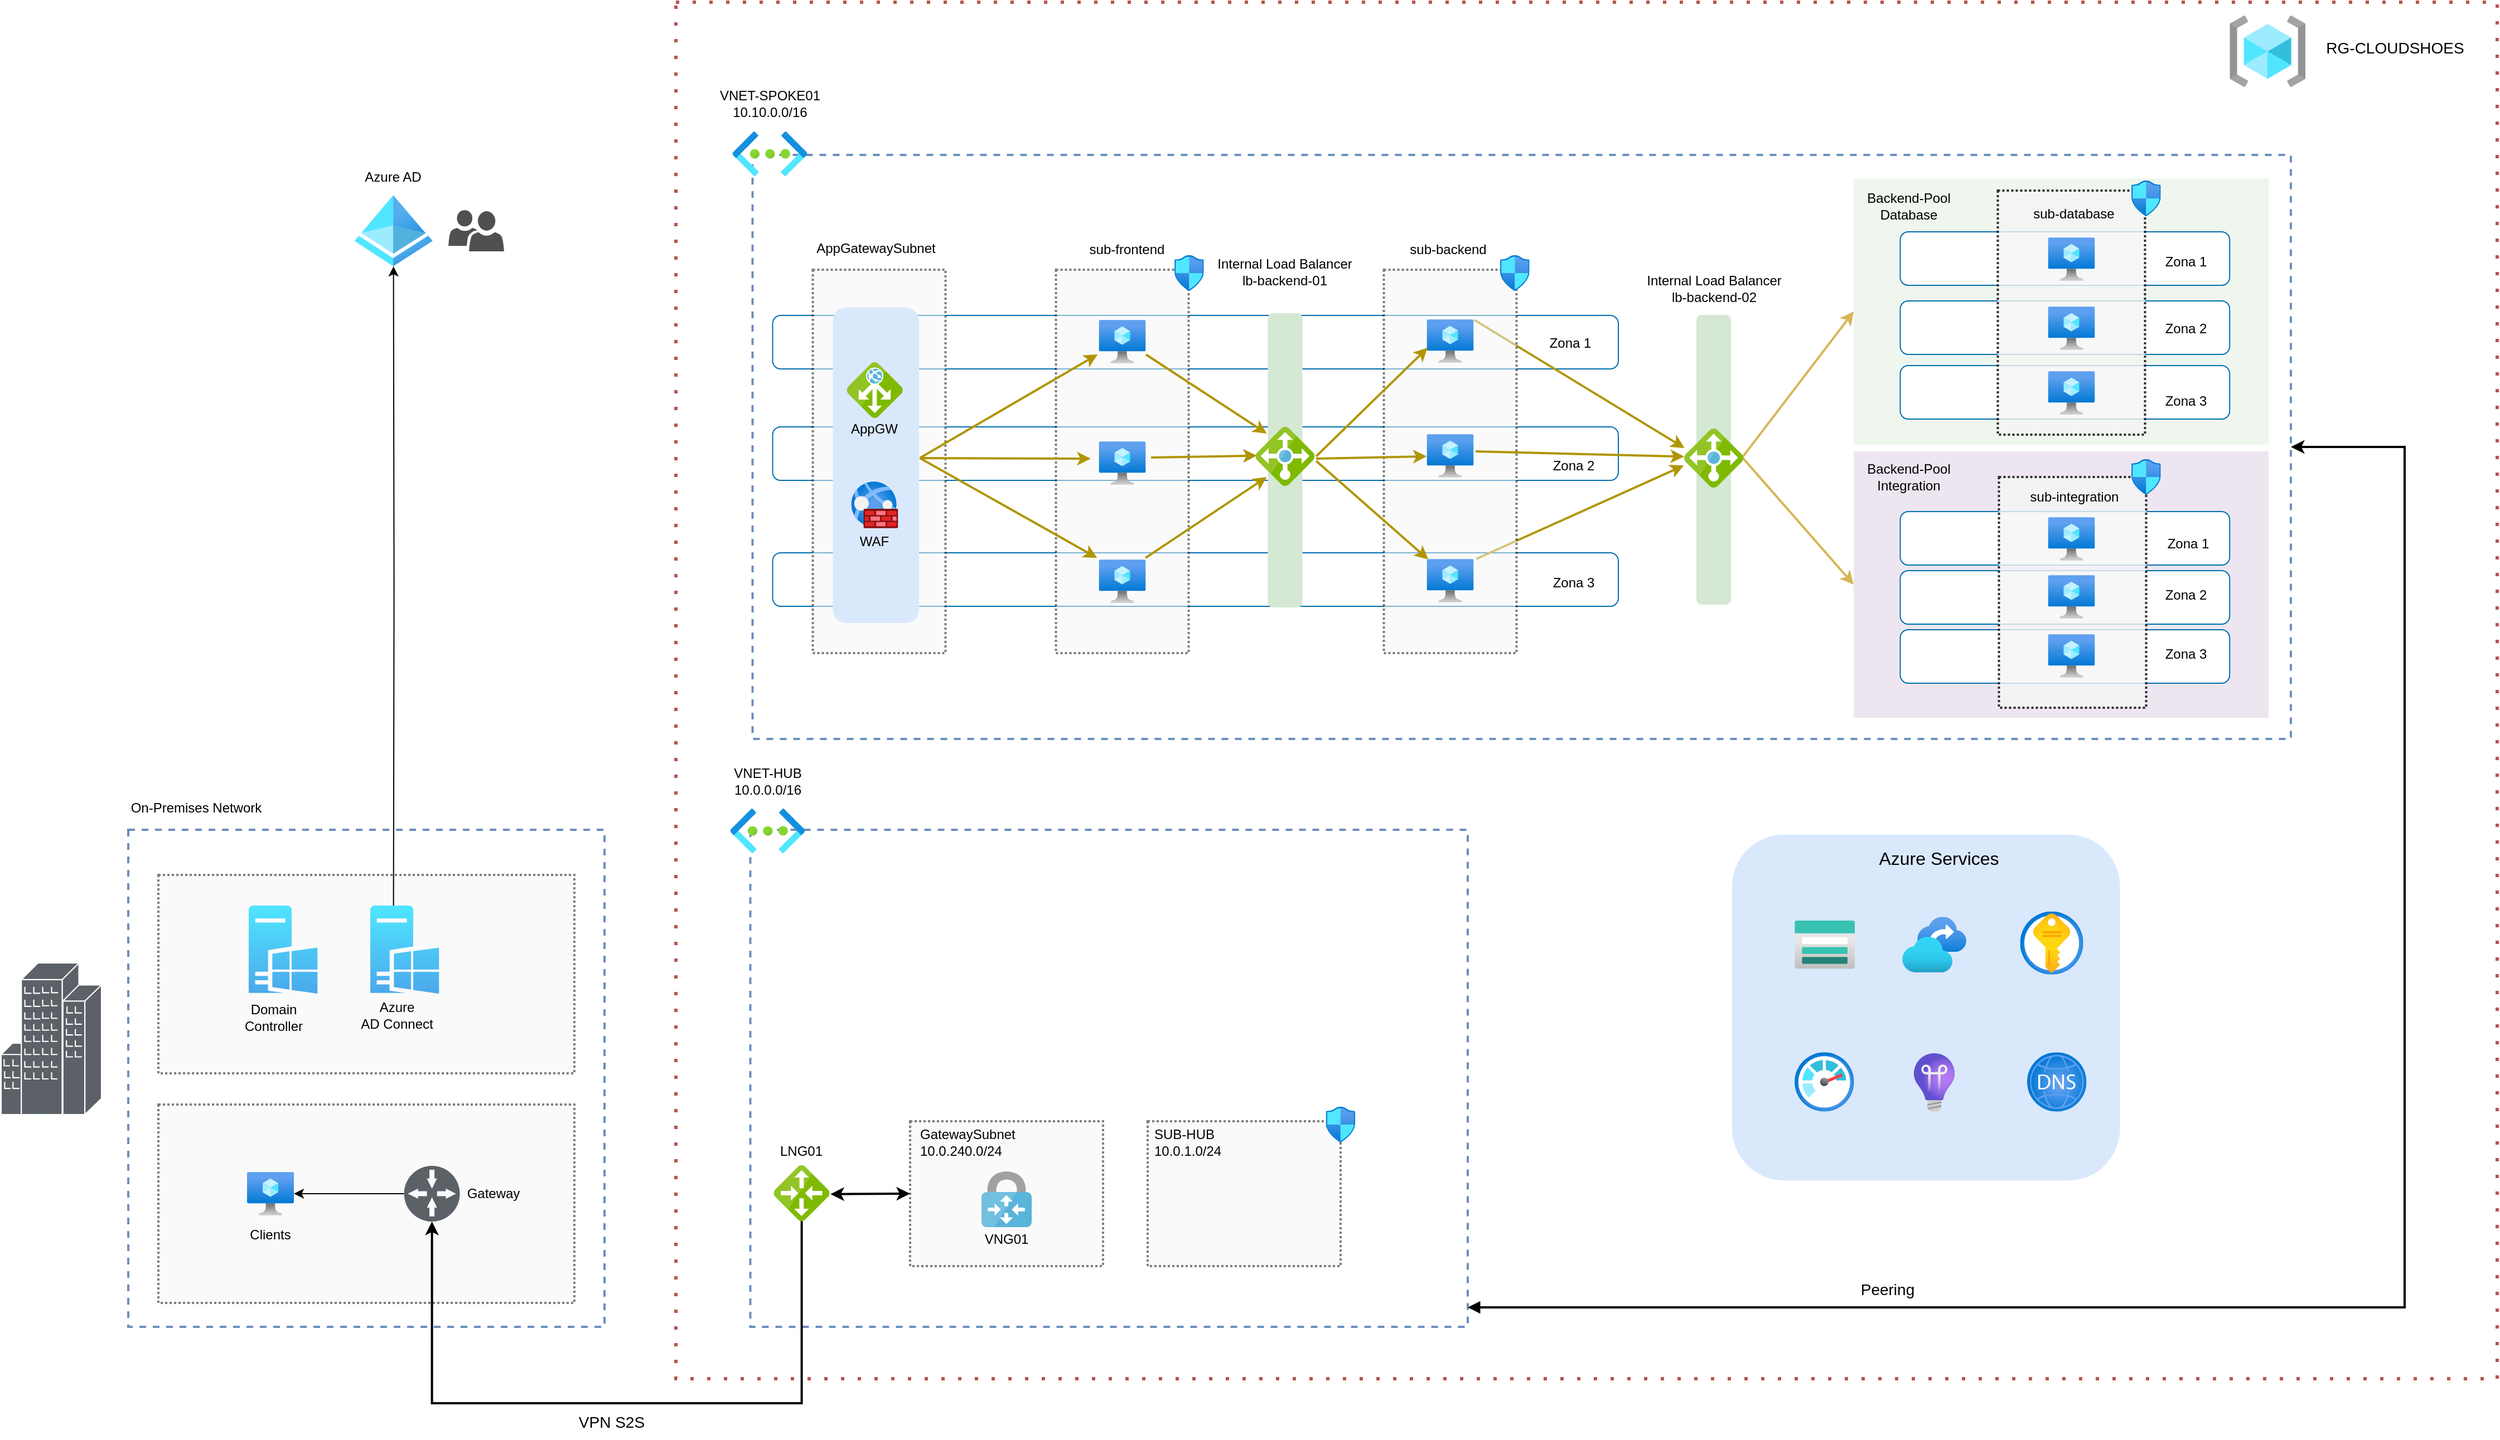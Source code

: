<mxfile version="21.2.8" type="device">
  <diagram name="Página-1" id="-37fiKzTfTFrvlBXJHoI">
    <mxGraphModel dx="4044" dy="2562" grid="0" gridSize="10" guides="1" tooltips="1" connect="1" arrows="1" fold="1" page="1" pageScale="1" pageWidth="1654" pageHeight="1169" math="0" shadow="0">
      <root>
        <mxCell id="0" />
        <mxCell id="1" parent="0" />
        <mxCell id="Y40vbSv_fmdnNsHhQfOe-3" value="" style="rounded=1;whiteSpace=wrap;html=1;fillColor=none;fontColor=#ffffff;strokeColor=#006EAF;" vertex="1" parent="1">
          <mxGeometry x="65.75" y="343" width="758.25" height="48" as="geometry" />
        </mxCell>
        <mxCell id="Y40vbSv_fmdnNsHhQfOe-4" value="" style="rounded=1;whiteSpace=wrap;html=1;fillColor=none;fontColor=#ffffff;strokeColor=#006EAF;" vertex="1" parent="1">
          <mxGeometry x="65.75" y="456" width="758.25" height="48" as="geometry" />
        </mxCell>
        <mxCell id="piXn53ShzP-eT9wFTnDq-21" value="" style="rounded=1;whiteSpace=wrap;html=1;fillColor=none;fontColor=#ffffff;strokeColor=#006EAF;" parent="1" vertex="1">
          <mxGeometry x="65.75" y="243" width="758.25" height="48" as="geometry" />
        </mxCell>
        <mxCell id="piXn53ShzP-eT9wFTnDq-24" value="" style="rounded=0;whiteSpace=wrap;html=1;fillColor=#f5f5f5;fontColor=#333333;strokeColor=#000000;fillStyle=auto;opacity=50;dashed=1;dashPattern=1 1;strokeWidth=2;" parent="1" vertex="1">
          <mxGeometry x="101.75" y="202" width="119" height="344" as="geometry" />
        </mxCell>
        <mxCell id="Y40vbSv_fmdnNsHhQfOe-5" value="" style="rounded=1;whiteSpace=wrap;html=1;fillColor=#dae8fc;strokeColor=none;" vertex="1" parent="1">
          <mxGeometry x="119.75" y="236" width="77.25" height="283" as="geometry" />
        </mxCell>
        <mxCell id="cvwk5FWjo_cIpafisq4H-9" value="" style="rounded=0;whiteSpace=wrap;html=1;fillColor=none;strokeColor=#b85450;dashed=1;dashPattern=1 4;strokeWidth=3;" parent="1" vertex="1">
          <mxGeometry x="-21" y="-38" width="1633" height="1235" as="geometry" />
        </mxCell>
        <mxCell id="piXn53ShzP-eT9wFTnDq-20" value="" style="rounded=0;whiteSpace=wrap;html=1;fillColor=none;strokeColor=#6c8ebf;dashed=1;strokeWidth=2;" parent="1" vertex="1">
          <mxGeometry x="47.75" y="99" width="1379.25" height="524" as="geometry" />
        </mxCell>
        <mxCell id="5LvUjJr5f0t_mkYkE7_c-12" value="" style="rounded=0;whiteSpace=wrap;html=1;fillColor=#d5e8d4;strokeColor=none;fillStyle=auto;opacity=40;dashed=1;dashPattern=1 1;strokeWidth=2;" parent="1" vertex="1">
          <mxGeometry x="1035" y="120" width="372" height="239" as="geometry" />
        </mxCell>
        <mxCell id="piXn53ShzP-eT9wFTnDq-108" value="" style="rounded=1;whiteSpace=wrap;html=1;fillColor=default;fontColor=#ffffff;strokeColor=#006EAF;" parent="1" vertex="1">
          <mxGeometry x="1076.75" y="168" width="295.37" height="48" as="geometry" />
        </mxCell>
        <mxCell id="piXn53ShzP-eT9wFTnDq-112" value="" style="rounded=1;whiteSpace=wrap;html=1;fillColor=default;fontColor=#ffffff;strokeColor=#006EAF;" parent="1" vertex="1">
          <mxGeometry x="1076.75" y="288" width="295.37" height="48" as="geometry" />
        </mxCell>
        <mxCell id="piXn53ShzP-eT9wFTnDq-111" value="" style="rounded=1;whiteSpace=wrap;html=1;fillColor=default;fontColor=#ffffff;strokeColor=#006EAF;" parent="1" vertex="1">
          <mxGeometry x="1076.75" y="230" width="295.37" height="48" as="geometry" />
        </mxCell>
        <mxCell id="piXn53ShzP-eT9wFTnDq-90" value="" style="rounded=0;whiteSpace=wrap;html=1;fillColor=#f5f5f5;fontColor=#333333;strokeColor=#000000;fillStyle=auto;dashed=1;dashPattern=1 1;strokeWidth=2;opacity=80;" parent="1" vertex="1">
          <mxGeometry x="1164.25" y="131" width="132" height="219" as="geometry" />
        </mxCell>
        <mxCell id="5LvUjJr5f0t_mkYkE7_c-13" value="" style="rounded=0;whiteSpace=wrap;html=1;fillColor=#e1d5e7;strokeColor=none;fillStyle=auto;opacity=60;dashed=1;dashPattern=1 1;strokeWidth=2;" parent="1" vertex="1">
          <mxGeometry x="1035" y="365" width="372" height="239" as="geometry" />
        </mxCell>
        <mxCell id="vQ1yZcKt1P1H_fzuq0_L-42" value="" style="rounded=1;whiteSpace=wrap;html=1;fillColor=default;fontColor=#ffffff;strokeColor=#006EAF;" parent="1" vertex="1">
          <mxGeometry x="1076.75" y="525" width="295.37" height="48" as="geometry" />
        </mxCell>
        <mxCell id="vQ1yZcKt1P1H_fzuq0_L-43" value="" style="rounded=1;whiteSpace=wrap;html=1;fillColor=default;fontColor=#ffffff;strokeColor=#006EAF;" parent="1" vertex="1">
          <mxGeometry x="1076.75" y="472" width="295.37" height="48" as="geometry" />
        </mxCell>
        <mxCell id="vQ1yZcKt1P1H_fzuq0_L-44" value="" style="rounded=1;whiteSpace=wrap;html=1;fillColor=default;fontColor=#ffffff;strokeColor=#006EAF;" parent="1" vertex="1">
          <mxGeometry x="1076.75" y="419" width="295.37" height="48" as="geometry" />
        </mxCell>
        <mxCell id="vQ1yZcKt1P1H_fzuq0_L-45" value="" style="rounded=0;whiteSpace=wrap;html=1;fillColor=#f5f5f5;fontColor=#333333;strokeColor=#000000;fillStyle=auto;opacity=80;dashed=1;dashPattern=1 1;strokeWidth=2;" parent="1" vertex="1">
          <mxGeometry x="1165.25" y="388" width="132" height="207" as="geometry" />
        </mxCell>
        <mxCell id="kLqBszuAOoGfDPWovw_3-4" value="" style="rounded=0;whiteSpace=wrap;html=1;fillColor=none;strokeColor=#6c8ebf;dashed=1;strokeWidth=2;" parent="1" vertex="1">
          <mxGeometry x="-512" y="704.5" width="427" height="446" as="geometry" />
        </mxCell>
        <mxCell id="kLqBszuAOoGfDPWovw_3-9" value="" style="rounded=0;whiteSpace=wrap;html=1;fillColor=#f5f5f5;fontColor=#333333;strokeColor=#000000;fillStyle=auto;opacity=50;dashed=1;dashPattern=1 1;strokeWidth=2;" parent="1" vertex="1">
          <mxGeometry x="-485" y="951" width="373" height="178" as="geometry" />
        </mxCell>
        <mxCell id="vQ1yZcKt1P1H_fzuq0_L-75" value="" style="rounded=0;whiteSpace=wrap;html=1;fillColor=none;strokeColor=#6c8ebf;dashed=1;strokeWidth=2;" parent="1" vertex="1">
          <mxGeometry x="45.75" y="704.5" width="643.25" height="446" as="geometry" />
        </mxCell>
        <mxCell id="vQ1yZcKt1P1H_fzuq0_L-58" value="" style="endArrow=classic;html=1;rounded=0;exitX=0.985;exitY=0.489;exitDx=0;exitDy=0;exitPerimeter=0;strokeWidth=2;fillColor=#fff2cc;strokeColor=#d6b656;entryX=0;entryY=0.5;entryDx=0;entryDy=0;" parent="1" source="piXn53ShzP-eT9wFTnDq-97" target="5LvUjJr5f0t_mkYkE7_c-12" edge="1">
          <mxGeometry width="50" height="50" relative="1" as="geometry">
            <mxPoint x="955" y="388.7" as="sourcePoint" />
            <mxPoint x="1171" y="228" as="targetPoint" />
          </mxGeometry>
        </mxCell>
        <mxCell id="vQ1yZcKt1P1H_fzuq0_L-59" value="" style="endArrow=classic;html=1;rounded=0;exitX=0.985;exitY=0.489;exitDx=0;exitDy=0;exitPerimeter=0;strokeWidth=2;fillColor=#fff2cc;strokeColor=#d6b656;entryX=0;entryY=0.5;entryDx=0;entryDy=0;" parent="1" source="piXn53ShzP-eT9wFTnDq-97" target="5LvUjJr5f0t_mkYkE7_c-13" edge="1">
          <mxGeometry width="50" height="50" relative="1" as="geometry">
            <mxPoint x="955" y="391.7" as="sourcePoint" />
            <mxPoint x="1189" y="556" as="targetPoint" />
          </mxGeometry>
        </mxCell>
        <mxCell id="vQ1yZcKt1P1H_fzuq0_L-82" style="edgeStyle=orthogonalEdgeStyle;rounded=0;orthogonalLoop=1;jettySize=auto;html=1;startArrow=block;startFill=1;strokeWidth=2;jumpStyle=none;jumpSize=0;entryX=1;entryY=0.5;entryDx=0;entryDy=0;" parent="1" source="vQ1yZcKt1P1H_fzuq0_L-75" target="piXn53ShzP-eT9wFTnDq-20" edge="1">
          <mxGeometry relative="1" as="geometry">
            <Array as="points">
              <mxPoint x="1529" y="1133" />
              <mxPoint x="1529" y="361" />
            </Array>
            <mxPoint x="1529" y="675.0" as="targetPoint" />
          </mxGeometry>
        </mxCell>
        <mxCell id="vQ1yZcKt1P1H_fzuq0_L-76" value="" style="image;aspect=fixed;html=1;points=[];align=center;fontSize=12;image=img/lib/azure2/networking/Virtual_Networks.svg;" parent="1" vertex="1">
          <mxGeometry x="27.75" y="685.5" width="67" height="40" as="geometry" />
        </mxCell>
        <mxCell id="vQ1yZcKt1P1H_fzuq0_L-77" value="VNET-HUB&lt;br&gt;10.0.0.0/16" style="text;html=1;strokeColor=none;fillColor=none;align=center;verticalAlign=middle;whiteSpace=wrap;rounded=0;" parent="1" vertex="1">
          <mxGeometry x="14" y="645.5" width="94.5" height="30" as="geometry" />
        </mxCell>
        <mxCell id="vQ1yZcKt1P1H_fzuq0_L-79" value="Peering" style="text;html=1;strokeColor=none;fillColor=none;align=center;verticalAlign=middle;whiteSpace=wrap;rounded=0;fontSize=14;" parent="1" vertex="1">
          <mxGeometry x="1038" y="1102" width="55" height="30" as="geometry" />
        </mxCell>
        <mxCell id="kLqBszuAOoGfDPWovw_3-17" style="edgeStyle=orthogonalEdgeStyle;rounded=0;orthogonalLoop=1;jettySize=auto;html=1;entryX=0.5;entryY=1;entryDx=0;entryDy=0;entryPerimeter=0;strokeWidth=2;" parent="1" source="vQ1yZcKt1P1H_fzuq0_L-85" target="kLqBszuAOoGfDPWovw_3-32" edge="1">
          <mxGeometry relative="1" as="geometry">
            <Array as="points">
              <mxPoint x="92" y="1219" />
              <mxPoint x="-240" y="1219" />
            </Array>
          </mxGeometry>
        </mxCell>
        <mxCell id="vQ1yZcKt1P1H_fzuq0_L-85" value="" style="image;sketch=0;aspect=fixed;html=1;points=[];align=center;fontSize=12;image=img/lib/mscae/Local_Network_Gateways.svg;" parent="1" vertex="1">
          <mxGeometry x="66.75" y="1005.5" width="50" height="50" as="geometry" />
        </mxCell>
        <mxCell id="kLqBszuAOoGfDPWovw_3-1" value="LNG01" style="text;html=1;strokeColor=none;fillColor=none;align=center;verticalAlign=middle;whiteSpace=wrap;rounded=0;" parent="1" vertex="1">
          <mxGeometry x="64.25" y="984" width="55" height="18" as="geometry" />
        </mxCell>
        <mxCell id="kLqBszuAOoGfDPWovw_3-6" value="On-Premises Network" style="text;html=1;strokeColor=none;fillColor=none;align=center;verticalAlign=middle;whiteSpace=wrap;rounded=0;" parent="1" vertex="1">
          <mxGeometry x="-512" y="670" width="122" height="30" as="geometry" />
        </mxCell>
        <mxCell id="kLqBszuAOoGfDPWovw_3-7" value="" style="rounded=0;whiteSpace=wrap;html=1;fillColor=#f5f5f5;fontColor=#333333;strokeColor=#000000;fillStyle=auto;opacity=50;dashed=1;dashPattern=1 1;strokeWidth=2;" parent="1" vertex="1">
          <mxGeometry x="-485" y="745" width="373" height="178" as="geometry" />
        </mxCell>
        <mxCell id="kLqBszuAOoGfDPWovw_3-11" value="" style="shape=mxgraph.cisco.buildings.generic_building;html=1;pointerEvents=1;dashed=0;fillColor=#5b6167;strokeColor=#ffffff;strokeWidth=2;verticalLabelPosition=bottom;verticalAlign=top;align=center;outlineConnect=0;" parent="1" vertex="1">
          <mxGeometry x="-626" y="824" width="90" height="136" as="geometry" />
        </mxCell>
        <mxCell id="kLqBszuAOoGfDPWovw_3-12" value="" style="image;aspect=fixed;html=1;points=[];align=center;fontSize=12;image=img/lib/azure2/identity/Azure_Active_Directory.svg;" parent="1" vertex="1">
          <mxGeometry x="-309.19" y="135" width="70" height="64" as="geometry" />
        </mxCell>
        <mxCell id="kLqBszuAOoGfDPWovw_3-16" value="" style="endArrow=classic;startArrow=classic;html=1;rounded=0;strokeWidth=2;entryX=1.017;entryY=0.518;entryDx=0;entryDy=0;entryPerimeter=0;exitX=0;exitY=0.5;exitDx=0;exitDy=0;" parent="1" source="vQ1yZcKt1P1H_fzuq0_L-83" target="vQ1yZcKt1P1H_fzuq0_L-85" edge="1">
          <mxGeometry width="50" height="50" relative="1" as="geometry">
            <mxPoint x="152.25" y="1188" as="sourcePoint" />
            <mxPoint x="152.25" y="1112" as="targetPoint" />
          </mxGeometry>
        </mxCell>
        <mxCell id="kLqBszuAOoGfDPWovw_3-30" value="" style="group" parent="1" vertex="1" connectable="0">
          <mxGeometry x="-306" y="772.5" width="72.62" height="105.5" as="geometry" />
        </mxCell>
        <mxCell id="kLqBszuAOoGfDPWovw_3-27" value="" style="sketch=0;aspect=fixed;pointerEvents=1;shadow=0;dashed=0;html=1;strokeColor=none;labelPosition=center;verticalLabelPosition=bottom;verticalAlign=top;align=center;fillColor=#4aa8ec;shape=mxgraph.mscae.enterprise.windows_server;gradientColor=#50e6ff;gradientDirection=north;" parent="kLqBszuAOoGfDPWovw_3-30" vertex="1">
          <mxGeometry x="11" width="61.62" height="79" as="geometry" />
        </mxCell>
        <mxCell id="kLqBszuAOoGfDPWovw_3-28" value="Azure &lt;br&gt;AD Connect" style="text;html=1;strokeColor=none;fillColor=none;align=center;verticalAlign=middle;whiteSpace=wrap;rounded=0;" parent="kLqBszuAOoGfDPWovw_3-30" vertex="1">
          <mxGeometry y="89.5" width="70" height="18" as="geometry" />
        </mxCell>
        <mxCell id="kLqBszuAOoGfDPWovw_3-31" value="" style="group" parent="1" vertex="1" connectable="0">
          <mxGeometry x="-409" y="772.5" width="66.62" height="109" as="geometry" />
        </mxCell>
        <mxCell id="kLqBszuAOoGfDPWovw_3-14" value="" style="sketch=0;aspect=fixed;pointerEvents=1;shadow=0;dashed=0;html=1;strokeColor=none;labelPosition=center;verticalLabelPosition=bottom;verticalAlign=top;align=center;fillColor=#4aa8ec;shape=mxgraph.mscae.enterprise.windows_server;gradientColor=#50e6ff;gradientDirection=north;" parent="kLqBszuAOoGfDPWovw_3-31" vertex="1">
          <mxGeometry x="5" width="61.62" height="79" as="geometry" />
        </mxCell>
        <mxCell id="kLqBszuAOoGfDPWovw_3-25" value="Domain&lt;br&gt;Controller" style="text;html=1;strokeColor=none;fillColor=none;align=center;verticalAlign=middle;whiteSpace=wrap;rounded=0;" parent="kLqBszuAOoGfDPWovw_3-31" vertex="1">
          <mxGeometry y="91" width="55" height="18" as="geometry" />
        </mxCell>
        <mxCell id="kLqBszuAOoGfDPWovw_3-35" style="edgeStyle=orthogonalEdgeStyle;rounded=0;orthogonalLoop=1;jettySize=auto;html=1;" parent="1" source="kLqBszuAOoGfDPWovw_3-32" target="kLqBszuAOoGfDPWovw_3-33" edge="1">
          <mxGeometry relative="1" as="geometry" />
        </mxCell>
        <mxCell id="kLqBszuAOoGfDPWovw_3-36" value="" style="group" parent="1" vertex="1" connectable="0">
          <mxGeometry x="-412" y="1011.5" width="55" height="65" as="geometry" />
        </mxCell>
        <mxCell id="kLqBszuAOoGfDPWovw_3-33" value="" style="image;aspect=fixed;html=1;points=[];align=center;fontSize=12;image=img/lib/azure2/compute/Virtual_Machine.svg;" parent="kLqBszuAOoGfDPWovw_3-36" vertex="1">
          <mxGeometry x="6.47" width="42.05" height="39" as="geometry" />
        </mxCell>
        <mxCell id="kLqBszuAOoGfDPWovw_3-34" value="Clients" style="text;html=1;strokeColor=none;fillColor=none;align=center;verticalAlign=middle;whiteSpace=wrap;rounded=0;" parent="kLqBszuAOoGfDPWovw_3-36" vertex="1">
          <mxGeometry y="47" width="55" height="18" as="geometry" />
        </mxCell>
        <mxCell id="kLqBszuAOoGfDPWovw_3-38" value="" style="group" parent="1" vertex="1" connectable="0">
          <mxGeometry x="-267.19" y="1006" width="55" height="69.5" as="geometry" />
        </mxCell>
        <mxCell id="kLqBszuAOoGfDPWovw_3-32" value="" style="sketch=0;aspect=fixed;pointerEvents=1;shadow=0;dashed=0;html=1;strokeColor=none;labelPosition=center;verticalLabelPosition=bottom;verticalAlign=top;align=center;fillColor=#5b6167;shape=mxgraph.mscae.enterprise.gateway" parent="kLqBszuAOoGfDPWovw_3-38" vertex="1">
          <mxGeometry x="2.5" width="50" height="50" as="geometry" />
        </mxCell>
        <mxCell id="kLqBszuAOoGfDPWovw_3-40" style="edgeStyle=orthogonalEdgeStyle;rounded=0;orthogonalLoop=1;jettySize=auto;html=1;" parent="1" target="kLqBszuAOoGfDPWovw_3-12" edge="1">
          <mxGeometry relative="1" as="geometry">
            <mxPoint x="-274.19" y="772.5" as="sourcePoint" />
          </mxGeometry>
        </mxCell>
        <mxCell id="kLqBszuAOoGfDPWovw_3-41" value="Azure AD" style="text;html=1;strokeColor=none;fillColor=none;align=center;verticalAlign=middle;whiteSpace=wrap;rounded=0;" parent="1" vertex="1">
          <mxGeometry x="-301.69" y="110" width="55" height="18" as="geometry" />
        </mxCell>
        <mxCell id="kLqBszuAOoGfDPWovw_3-43" value="" style="sketch=0;pointerEvents=1;shadow=0;dashed=0;html=1;strokeColor=none;labelPosition=center;verticalLabelPosition=bottom;verticalAlign=top;align=center;fillColor=#505050;shape=mxgraph.mscae.intune.user_group" parent="1" vertex="1">
          <mxGeometry x="-225" y="148.5" width="50" height="37" as="geometry" />
        </mxCell>
        <mxCell id="5LvUjJr5f0t_mkYkE7_c-6" value="" style="group" parent="1" vertex="1" connectable="0">
          <mxGeometry x="846.5" y="203.5" width="126" height="299" as="geometry" />
        </mxCell>
        <mxCell id="piXn53ShzP-eT9wFTnDq-96" value="" style="rounded=1;whiteSpace=wrap;html=1;fillColor=#d5e8d4;strokeColor=none;" parent="5LvUjJr5f0t_mkYkE7_c-6" vertex="1">
          <mxGeometry x="47.5" y="39" width="31" height="260" as="geometry" />
        </mxCell>
        <mxCell id="piXn53ShzP-eT9wFTnDq-97" value="" style="image;sketch=0;aspect=fixed;html=1;points=[];align=center;fontSize=12;image=img/lib/mscae/Load_Balancer_feature.svg;" parent="5LvUjJr5f0t_mkYkE7_c-6" vertex="1">
          <mxGeometry x="36.5" y="141" width="53" height="53" as="geometry" />
        </mxCell>
        <mxCell id="WbdaYALbMlaz5bzxNm2c-4" value="Internal Load Balancer&lt;br&gt;lb-backend-02" style="text;html=1;strokeColor=none;fillColor=none;align=center;verticalAlign=middle;whiteSpace=wrap;rounded=0;" parent="5LvUjJr5f0t_mkYkE7_c-6" vertex="1">
          <mxGeometry width="126" height="30" as="geometry" />
        </mxCell>
        <mxCell id="piXn53ShzP-eT9wFTnDq-100" value="" style="endArrow=classic;html=1;rounded=0;strokeColor=#B09500;strokeWidth=2;fillColor=#e3c800;entryX=-0.006;entryY=0.626;entryDx=0;entryDy=0;entryPerimeter=0;exitX=1.053;exitY=0;exitDx=0;exitDy=0;exitPerimeter=0;" parent="1" source="piXn53ShzP-eT9wFTnDq-43" target="piXn53ShzP-eT9wFTnDq-97" edge="1">
          <mxGeometry width="50" height="50" relative="1" as="geometry">
            <mxPoint x="686.616" y="483.968" as="sourcePoint" />
            <mxPoint x="944.01" y="406.499" as="targetPoint" />
          </mxGeometry>
        </mxCell>
        <mxCell id="piXn53ShzP-eT9wFTnDq-101" value="" style="endArrow=classic;html=1;rounded=0;exitX=1.019;exitY=0.018;exitDx=0;exitDy=0;exitPerimeter=0;strokeColor=#B09500;strokeWidth=2;fillColor=#e3c800;entryX=0.006;entryY=0.33;entryDx=0;entryDy=0;entryPerimeter=0;" parent="1" source="piXn53ShzP-eT9wFTnDq-44" target="piXn53ShzP-eT9wFTnDq-97" edge="1">
          <mxGeometry width="50" height="50" relative="1" as="geometry">
            <mxPoint x="687.584" y="296.346" as="sourcePoint" />
            <mxPoint x="909" y="369.5" as="targetPoint" />
          </mxGeometry>
        </mxCell>
        <mxCell id="piXn53ShzP-eT9wFTnDq-86" value="" style="image;aspect=fixed;html=1;points=[];align=center;fontSize=12;image=img/lib/azure2/networking/Virtual_Networks.svg;" parent="1" vertex="1">
          <mxGeometry x="29.75" y="78" width="67" height="40" as="geometry" />
        </mxCell>
        <mxCell id="piXn53ShzP-eT9wFTnDq-87" value="VNET-SPOKE01&lt;br&gt;10.10.0.0/16" style="text;html=1;strokeColor=none;fillColor=none;align=center;verticalAlign=middle;whiteSpace=wrap;rounded=0;" parent="1" vertex="1">
          <mxGeometry x="16" y="38" width="94.5" height="30" as="geometry" />
        </mxCell>
        <mxCell id="piXn53ShzP-eT9wFTnDq-25" value="" style="rounded=0;whiteSpace=wrap;html=1;fillColor=#f5f5f5;fontColor=#333333;strokeColor=#000000;fillStyle=auto;opacity=50;dashed=1;dashPattern=1 1;strokeWidth=2;" parent="1" vertex="1">
          <mxGeometry x="319.75" y="202" width="119" height="344" as="geometry" />
        </mxCell>
        <mxCell id="piXn53ShzP-eT9wFTnDq-26" value="" style="rounded=0;whiteSpace=wrap;html=1;fillColor=#f5f5f5;fontColor=#333333;strokeColor=#000000;fillStyle=auto;opacity=50;dashed=1;dashPattern=1 1;strokeWidth=2;" parent="1" vertex="1">
          <mxGeometry x="613.75" y="202" width="119" height="344" as="geometry" />
        </mxCell>
        <mxCell id="piXn53ShzP-eT9wFTnDq-31" value="" style="rounded=1;whiteSpace=wrap;html=1;fillColor=#d5e8d4;strokeColor=none;" parent="1" vertex="1">
          <mxGeometry x="509.75" y="241" width="31" height="264" as="geometry" />
        </mxCell>
        <mxCell id="piXn53ShzP-eT9wFTnDq-39" value="" style="image;aspect=fixed;html=1;points=[];align=center;fontSize=12;image=img/lib/azure2/compute/Virtual_Machine.svg;" parent="1" vertex="1">
          <mxGeometry x="358.23" y="356" width="42.05" height="39" as="geometry" />
        </mxCell>
        <mxCell id="piXn53ShzP-eT9wFTnDq-40" value="" style="image;aspect=fixed;html=1;points=[];align=center;fontSize=12;image=img/lib/azure2/compute/Virtual_Machine.svg;" parent="1" vertex="1">
          <mxGeometry x="358.23" y="462" width="42.05" height="39" as="geometry" />
        </mxCell>
        <mxCell id="piXn53ShzP-eT9wFTnDq-41" value="" style="image;aspect=fixed;html=1;points=[];align=center;fontSize=12;image=img/lib/azure2/compute/Virtual_Machine.svg;" parent="1" vertex="1">
          <mxGeometry x="358.23" y="247" width="42.05" height="39" as="geometry" />
        </mxCell>
        <mxCell id="piXn53ShzP-eT9wFTnDq-42" value="" style="image;aspect=fixed;html=1;points=[];align=center;fontSize=12;image=img/lib/azure2/compute/Virtual_Machine.svg;" parent="1" vertex="1">
          <mxGeometry x="652.23" y="349.5" width="42.05" height="39" as="geometry" />
        </mxCell>
        <mxCell id="piXn53ShzP-eT9wFTnDq-43" value="" style="image;aspect=fixed;html=1;points=[];align=center;fontSize=12;image=img/lib/azure2/compute/Virtual_Machine.svg;" parent="1" vertex="1">
          <mxGeometry x="652.23" y="461.5" width="42.05" height="39" as="geometry" />
        </mxCell>
        <mxCell id="piXn53ShzP-eT9wFTnDq-44" value="" style="image;aspect=fixed;html=1;points=[];align=center;fontSize=12;image=img/lib/azure2/compute/Virtual_Machine.svg;" parent="1" vertex="1">
          <mxGeometry x="652.23" y="246.5" width="42.05" height="39" as="geometry" />
        </mxCell>
        <mxCell id="piXn53ShzP-eT9wFTnDq-45" value="Zona 1" style="text;html=1;strokeColor=none;fillColor=none;align=center;verticalAlign=middle;whiteSpace=wrap;rounded=0;" parent="1" vertex="1">
          <mxGeometry x="751" y="253" width="60" height="30" as="geometry" />
        </mxCell>
        <mxCell id="piXn53ShzP-eT9wFTnDq-46" value="Zona 2" style="text;html=1;strokeColor=none;fillColor=none;align=center;verticalAlign=middle;whiteSpace=wrap;rounded=0;" parent="1" vertex="1">
          <mxGeometry x="754" y="362.5" width="60" height="30" as="geometry" />
        </mxCell>
        <mxCell id="piXn53ShzP-eT9wFTnDq-47" value="Zona 3" style="text;html=1;strokeColor=none;fillColor=none;align=center;verticalAlign=middle;whiteSpace=wrap;rounded=0;" parent="1" vertex="1">
          <mxGeometry x="754" y="468" width="60" height="30" as="geometry" />
        </mxCell>
        <mxCell id="piXn53ShzP-eT9wFTnDq-48" value="AppGatewaySubnet" style="text;html=1;strokeColor=none;fillColor=none;align=center;verticalAlign=middle;whiteSpace=wrap;rounded=0;" parent="1" vertex="1">
          <mxGeometry x="111" y="172.5" width="94.5" height="21.5" as="geometry" />
        </mxCell>
        <mxCell id="piXn53ShzP-eT9wFTnDq-49" value="sub-frontend" style="text;html=1;strokeColor=none;fillColor=none;align=center;verticalAlign=middle;whiteSpace=wrap;rounded=0;" parent="1" vertex="1">
          <mxGeometry x="328.25" y="172.5" width="110.5" height="23" as="geometry" />
        </mxCell>
        <mxCell id="piXn53ShzP-eT9wFTnDq-56" value="" style="group" parent="1" vertex="1" connectable="0">
          <mxGeometry x="127.25" y="392" width="60" height="65" as="geometry" />
        </mxCell>
        <mxCell id="piXn53ShzP-eT9wFTnDq-53" value="" style="image;aspect=fixed;html=1;points=[];align=center;fontSize=12;image=img/lib/azure2/networking/Web_Application_Firewall_Policies_WAF.svg;" parent="piXn53ShzP-eT9wFTnDq-56" vertex="1">
          <mxGeometry x="9" width="42" height="42" as="geometry" />
        </mxCell>
        <mxCell id="piXn53ShzP-eT9wFTnDq-55" value="WAF" style="text;html=1;strokeColor=none;fillColor=none;align=center;verticalAlign=middle;whiteSpace=wrap;rounded=0;" parent="piXn53ShzP-eT9wFTnDq-56" vertex="1">
          <mxGeometry y="42" width="60" height="23" as="geometry" />
        </mxCell>
        <mxCell id="piXn53ShzP-eT9wFTnDq-57" value="" style="group" parent="1" vertex="1" connectable="0">
          <mxGeometry x="127.25" y="285" width="60" height="75" as="geometry" />
        </mxCell>
        <mxCell id="piXn53ShzP-eT9wFTnDq-52" value="" style="image;sketch=0;aspect=fixed;html=1;points=[];align=center;fontSize=12;image=img/lib/mscae/Application_Gateway.svg;" parent="piXn53ShzP-eT9wFTnDq-57" vertex="1">
          <mxGeometry x="5" width="50" height="50" as="geometry" />
        </mxCell>
        <mxCell id="piXn53ShzP-eT9wFTnDq-54" value="AppGW" style="text;html=1;strokeColor=none;fillColor=none;align=center;verticalAlign=middle;whiteSpace=wrap;rounded=0;" parent="piXn53ShzP-eT9wFTnDq-57" vertex="1">
          <mxGeometry y="45" width="60" height="30" as="geometry" />
        </mxCell>
        <mxCell id="piXn53ShzP-eT9wFTnDq-58" value="" style="image;sketch=0;aspect=fixed;html=1;points=[];align=center;fontSize=12;image=img/lib/mscae/Load_Balancer_feature.svg;" parent="1" vertex="1">
          <mxGeometry x="498.75" y="343" width="53" height="53" as="geometry" />
        </mxCell>
        <mxCell id="piXn53ShzP-eT9wFTnDq-62" value="" style="endArrow=classic;html=1;rounded=0;exitX=1.004;exitY=0.517;exitDx=0;exitDy=0;exitPerimeter=0;entryX=-0.026;entryY=0.794;entryDx=0;entryDy=0;entryPerimeter=0;strokeWidth=2;fillColor=#e3c800;strokeColor=#B09500;" parent="1" target="piXn53ShzP-eT9wFTnDq-41" edge="1">
          <mxGeometry width="50" height="50" relative="1" as="geometry">
            <mxPoint x="198.062" y="370.709" as="sourcePoint" />
            <mxPoint x="294.75" y="265" as="targetPoint" />
          </mxGeometry>
        </mxCell>
        <mxCell id="piXn53ShzP-eT9wFTnDq-63" value="" style="endArrow=classic;html=1;rounded=0;exitX=1;exitY=0;exitDx=0;exitDy=0;strokeWidth=2;fillColor=#e3c800;strokeColor=#B09500;" parent="1" edge="1">
          <mxGeometry width="50" height="50" relative="1" as="geometry">
            <mxPoint x="197.75" y="371" as="sourcePoint" />
            <mxPoint x="351" y="371.5" as="targetPoint" />
          </mxGeometry>
        </mxCell>
        <mxCell id="piXn53ShzP-eT9wFTnDq-64" value="" style="endArrow=classic;html=1;rounded=0;entryX=-0.037;entryY=-0.037;entryDx=0;entryDy=0;entryPerimeter=0;strokeWidth=2;fillColor=#e3c800;strokeColor=#B09500;" parent="1" target="piXn53ShzP-eT9wFTnDq-40" edge="1">
          <mxGeometry width="50" height="50" relative="1" as="geometry">
            <mxPoint x="197.75" y="371" as="sourcePoint" />
            <mxPoint x="293.75" y="474" as="targetPoint" />
          </mxGeometry>
        </mxCell>
        <mxCell id="piXn53ShzP-eT9wFTnDq-65" value="" style="endArrow=classic;html=1;rounded=0;entryX=0.017;entryY=0.655;entryDx=0;entryDy=0;entryPerimeter=0;strokeWidth=2;fillColor=#e3c800;strokeColor=#B09500;" parent="1" target="piXn53ShzP-eT9wFTnDq-44" edge="1">
          <mxGeometry width="50" height="50" relative="1" as="geometry">
            <mxPoint x="553" y="369.5" as="sourcePoint" />
            <mxPoint x="550.681" y="285.5" as="targetPoint" />
          </mxGeometry>
        </mxCell>
        <mxCell id="piXn53ShzP-eT9wFTnDq-66" value="" style="endArrow=classic;html=1;rounded=0;strokeWidth=2;fillColor=#e3c800;strokeColor=#B09500;" parent="1" target="piXn53ShzP-eT9wFTnDq-42" edge="1">
          <mxGeometry width="50" height="50" relative="1" as="geometry">
            <mxPoint x="553" y="371.5" as="sourcePoint" />
            <mxPoint x="543.356" y="370.632" as="targetPoint" />
          </mxGeometry>
        </mxCell>
        <mxCell id="piXn53ShzP-eT9wFTnDq-67" value="" style="endArrow=classic;html=1;rounded=0;entryX=0.031;entryY=0.011;entryDx=0;entryDy=0;entryPerimeter=0;strokeWidth=2;fillColor=#e3c800;strokeColor=#B09500;" parent="1" target="piXn53ShzP-eT9wFTnDq-43" edge="1">
          <mxGeometry width="50" height="50" relative="1" as="geometry">
            <mxPoint x="553" y="373.5" as="sourcePoint" />
            <mxPoint x="543.861" y="462.397" as="targetPoint" />
          </mxGeometry>
        </mxCell>
        <mxCell id="piXn53ShzP-eT9wFTnDq-70" value="" style="endArrow=classic;html=1;rounded=0;entryX=0.021;entryY=0.487;entryDx=0;entryDy=0;entryPerimeter=0;strokeWidth=2;fillColor=#e3c800;strokeColor=#B09500;" parent="1" target="piXn53ShzP-eT9wFTnDq-58" edge="1">
          <mxGeometry width="50" height="50" relative="1" as="geometry">
            <mxPoint x="405" y="370.5" as="sourcePoint" />
            <mxPoint x="429.748" y="370.585" as="targetPoint" />
          </mxGeometry>
        </mxCell>
        <mxCell id="piXn53ShzP-eT9wFTnDq-71" value="" style="endArrow=classic;html=1;rounded=0;exitX=0.995;exitY=-0.037;exitDx=0;exitDy=0;exitPerimeter=0;entryX=0.189;entryY=0.849;entryDx=0;entryDy=0;entryPerimeter=0;strokeWidth=2;fillColor=#e3c800;strokeColor=#B09500;" parent="1" source="piXn53ShzP-eT9wFTnDq-40" target="piXn53ShzP-eT9wFTnDq-58" edge="1">
          <mxGeometry width="50" height="50" relative="1" as="geometry">
            <mxPoint x="338.232" y="493.709" as="sourcePoint" />
            <mxPoint x="438.92" y="386" as="targetPoint" />
          </mxGeometry>
        </mxCell>
        <mxCell id="piXn53ShzP-eT9wFTnDq-74" value="" style="endArrow=classic;html=1;rounded=0;entryX=0.189;entryY=0.113;entryDx=0;entryDy=0;entryPerimeter=0;exitX=1.006;exitY=0.798;exitDx=0;exitDy=0;exitPerimeter=0;strokeWidth=2;fillColor=#e3c800;strokeColor=#B09500;" parent="1" source="piXn53ShzP-eT9wFTnDq-41" target="piXn53ShzP-eT9wFTnDq-58" edge="1">
          <mxGeometry width="50" height="50" relative="1" as="geometry">
            <mxPoint x="386.75" y="261.6" as="sourcePoint" />
            <mxPoint x="438.861" y="353.997" as="targetPoint" />
          </mxGeometry>
        </mxCell>
        <mxCell id="piXn53ShzP-eT9wFTnDq-85" value="Internal Load Balancer&lt;br&gt;lb-backend-01" style="text;html=1;strokeColor=none;fillColor=none;align=center;verticalAlign=middle;whiteSpace=wrap;rounded=0;" parent="1" vertex="1">
          <mxGeometry x="462.25" y="189" width="126" height="30" as="geometry" />
        </mxCell>
        <mxCell id="piXn53ShzP-eT9wFTnDq-99" value="" style="endArrow=classic;html=1;rounded=0;strokeColor=#B09500;strokeWidth=2;fillColor=#e3c800;entryX=0;entryY=0.475;entryDx=0;entryDy=0;entryPerimeter=0;exitX=1.041;exitY=0.397;exitDx=0;exitDy=0;exitPerimeter=0;" parent="1" source="piXn53ShzP-eT9wFTnDq-42" target="piXn53ShzP-eT9wFTnDq-97" edge="1">
          <mxGeometry width="50" height="50" relative="1" as="geometry">
            <mxPoint x="696" y="388.5" as="sourcePoint" />
            <mxPoint x="900" y="389.5" as="targetPoint" />
          </mxGeometry>
        </mxCell>
        <mxCell id="WbdaYALbMlaz5bzxNm2c-2" value="" style="image;aspect=fixed;html=1;points=[];align=center;fontSize=12;image=img/lib/azure2/networking/Network_Security_Groups.svg;" parent="1" vertex="1">
          <mxGeometry x="1284" y="122" width="26.35" height="32" as="geometry" />
        </mxCell>
        <mxCell id="WbdaYALbMlaz5bzxNm2c-3" value="sub-backend" style="text;html=1;strokeColor=none;fillColor=none;align=center;verticalAlign=middle;whiteSpace=wrap;rounded=0;" parent="1" vertex="1">
          <mxGeometry x="616.25" y="172.5" width="110.5" height="23" as="geometry" />
        </mxCell>
        <mxCell id="vQ1yZcKt1P1H_fzuq0_L-48" value="Zona 1" style="text;html=1;strokeColor=none;fillColor=none;align=center;verticalAlign=middle;whiteSpace=wrap;rounded=0;" parent="1" vertex="1">
          <mxGeometry x="1305.25" y="432.5" width="60" height="30" as="geometry" />
        </mxCell>
        <mxCell id="vQ1yZcKt1P1H_fzuq0_L-49" value="Zona 2" style="text;html=1;strokeColor=none;fillColor=none;align=center;verticalAlign=middle;whiteSpace=wrap;rounded=0;" parent="1" vertex="1">
          <mxGeometry x="1303.25" y="479" width="60" height="30" as="geometry" />
        </mxCell>
        <mxCell id="vQ1yZcKt1P1H_fzuq0_L-50" value="Zona 3" style="text;html=1;strokeColor=none;fillColor=none;align=center;verticalAlign=middle;whiteSpace=wrap;rounded=0;" parent="1" vertex="1">
          <mxGeometry x="1303.25" y="531.5" width="60" height="30" as="geometry" />
        </mxCell>
        <mxCell id="vQ1yZcKt1P1H_fzuq0_L-51" value="" style="image;aspect=fixed;html=1;points=[];align=center;fontSize=12;image=img/lib/azure2/compute/Virtual_Machine.svg;" parent="1" vertex="1">
          <mxGeometry x="1209.23" y="476" width="42.05" height="39" as="geometry" />
        </mxCell>
        <mxCell id="vQ1yZcKt1P1H_fzuq0_L-52" value="" style="image;aspect=fixed;html=1;points=[];align=center;fontSize=12;image=img/lib/azure2/compute/Virtual_Machine.svg;" parent="1" vertex="1">
          <mxGeometry x="1209.23" y="529" width="42.05" height="39" as="geometry" />
        </mxCell>
        <mxCell id="vQ1yZcKt1P1H_fzuq0_L-53" value="" style="image;aspect=fixed;html=1;points=[];align=center;fontSize=12;image=img/lib/azure2/compute/Virtual_Machine.svg;" parent="1" vertex="1">
          <mxGeometry x="1209.23" y="424" width="42.05" height="39" as="geometry" />
        </mxCell>
        <mxCell id="piXn53ShzP-eT9wFTnDq-91" value="" style="image;aspect=fixed;html=1;points=[];align=center;fontSize=12;image=img/lib/azure2/compute/Virtual_Machine.svg;" parent="1" vertex="1">
          <mxGeometry x="1209.23" y="235" width="42.05" height="39" as="geometry" />
        </mxCell>
        <mxCell id="piXn53ShzP-eT9wFTnDq-92" value="" style="image;aspect=fixed;html=1;points=[];align=center;fontSize=12;image=img/lib/azure2/compute/Virtual_Machine.svg;" parent="1" vertex="1">
          <mxGeometry x="1209.23" y="293" width="42.05" height="39" as="geometry" />
        </mxCell>
        <mxCell id="piXn53ShzP-eT9wFTnDq-93" value="" style="image;aspect=fixed;html=1;points=[];align=center;fontSize=12;image=img/lib/azure2/compute/Virtual_Machine.svg;" parent="1" vertex="1">
          <mxGeometry x="1209.23" y="173" width="42.05" height="39" as="geometry" />
        </mxCell>
        <mxCell id="piXn53ShzP-eT9wFTnDq-115" value="Zona 2" style="text;html=1;strokeColor=none;fillColor=none;align=center;verticalAlign=middle;whiteSpace=wrap;rounded=0;" parent="1" vertex="1">
          <mxGeometry x="1303.25" y="246" width="60" height="17" as="geometry" />
        </mxCell>
        <mxCell id="vQ1yZcKt1P1H_fzuq0_L-47" value="sub-integration" style="text;html=1;strokeColor=none;fillColor=none;align=center;verticalAlign=middle;whiteSpace=wrap;rounded=0;" parent="1" vertex="1">
          <mxGeometry x="1181" y="390.002" width="104" height="31.77" as="geometry" />
        </mxCell>
        <mxCell id="piXn53ShzP-eT9wFTnDq-114" value="Zona 1" style="text;html=1;strokeColor=none;fillColor=none;align=center;verticalAlign=middle;whiteSpace=wrap;rounded=0;" parent="1" vertex="1">
          <mxGeometry x="1303" y="185.911" width="60" height="19.062" as="geometry" />
        </mxCell>
        <mxCell id="piXn53ShzP-eT9wFTnDq-116" value="Zona 3" style="text;html=1;strokeColor=none;fillColor=none;align=center;verticalAlign=middle;whiteSpace=wrap;rounded=0;" parent="1" vertex="1">
          <mxGeometry x="1303" y="309.815" width="60" height="20.651" as="geometry" />
        </mxCell>
        <mxCell id="piXn53ShzP-eT9wFTnDq-113" value="sub-database" style="text;html=1;strokeColor=none;fillColor=none;align=center;verticalAlign=middle;whiteSpace=wrap;rounded=0;" parent="1" vertex="1">
          <mxGeometry x="1182.37" y="136.233" width="101.25" height="31.77" as="geometry" />
        </mxCell>
        <mxCell id="5LvUjJr5f0t_mkYkE7_c-14" value="Backend-Pool&lt;br&gt;Database" style="text;html=1;strokeColor=none;fillColor=none;align=center;verticalAlign=middle;whiteSpace=wrap;rounded=0;" parent="1" vertex="1">
          <mxGeometry x="1044" y="129.23" width="81" height="31.77" as="geometry" />
        </mxCell>
        <mxCell id="5LvUjJr5f0t_mkYkE7_c-15" value="Backend-Pool&lt;br&gt;Integration" style="text;html=1;strokeColor=none;fillColor=none;align=center;verticalAlign=middle;whiteSpace=wrap;rounded=0;" parent="1" vertex="1">
          <mxGeometry x="1044" y="372.23" width="81" height="31.77" as="geometry" />
        </mxCell>
        <mxCell id="cvwk5FWjo_cIpafisq4H-6" value="" style="image;aspect=fixed;html=1;points=[];align=center;fontSize=12;image=img/lib/azure2/general/Resource_Groups.svg;" parent="1" vertex="1">
          <mxGeometry x="1372.12" y="-26" width="68" height="64" as="geometry" />
        </mxCell>
        <mxCell id="cvwk5FWjo_cIpafisq4H-7" value="RG-CLOUDSHOES" style="text;html=1;strokeColor=none;fillColor=none;align=center;verticalAlign=middle;whiteSpace=wrap;rounded=0;fontSize=14;" parent="1" vertex="1">
          <mxGeometry x="1452.12" y="-12" width="137" height="30" as="geometry" />
        </mxCell>
        <mxCell id="iGysODXyn0N9equV0JND-1" value="" style="group" parent="1" vertex="1" connectable="0">
          <mxGeometry x="189" y="966" width="173" height="130" as="geometry" />
        </mxCell>
        <mxCell id="vQ1yZcKt1P1H_fzuq0_L-83" value="" style="rounded=0;whiteSpace=wrap;html=1;fillColor=#f5f5f5;fontColor=#333333;strokeColor=#000000;fillStyle=auto;opacity=50;dashed=1;dashPattern=1 1;strokeWidth=2;" parent="iGysODXyn0N9equV0JND-1" vertex="1">
          <mxGeometry width="173" height="130" as="geometry" />
        </mxCell>
        <mxCell id="vQ1yZcKt1P1H_fzuq0_L-84" value="" style="image;sketch=0;aspect=fixed;html=1;points=[];align=center;fontSize=12;image=img/lib/mscae/VPN_Gateway.svg;" parent="iGysODXyn0N9equV0JND-1" vertex="1">
          <mxGeometry x="64" y="45" width="45" height="50" as="geometry" />
        </mxCell>
        <mxCell id="kLqBszuAOoGfDPWovw_3-2" value="VNG01" style="text;html=1;strokeColor=none;fillColor=none;align=center;verticalAlign=middle;whiteSpace=wrap;rounded=0;" parent="iGysODXyn0N9equV0JND-1" vertex="1">
          <mxGeometry x="59" y="96.5" width="55" height="19" as="geometry" />
        </mxCell>
        <mxCell id="kLqBszuAOoGfDPWovw_3-3" value="GatewaySubnet&lt;br&gt;10.0.240.0/24" style="text;html=1;strokeColor=none;fillColor=none;align=left;verticalAlign=middle;whiteSpace=wrap;rounded=0;" parent="iGysODXyn0N9equV0JND-1" vertex="1">
          <mxGeometry x="6.75" y="9" width="89.5" height="19" as="geometry" />
        </mxCell>
        <mxCell id="iGysODXyn0N9equV0JND-2" value="" style="group" parent="1" vertex="1" connectable="0">
          <mxGeometry x="402" y="953" width="186.1" height="143" as="geometry" />
        </mxCell>
        <mxCell id="uYVgUVYLHmNSPc3tJzxF-1" value="" style="rounded=0;whiteSpace=wrap;html=1;fillColor=#f5f5f5;fontColor=#333333;strokeColor=#000000;fillStyle=auto;opacity=50;dashed=1;dashPattern=1 1;strokeWidth=2;" parent="iGysODXyn0N9equV0JND-2" vertex="1">
          <mxGeometry y="13" width="173" height="130" as="geometry" />
        </mxCell>
        <mxCell id="uYVgUVYLHmNSPc3tJzxF-2" value="SUB-HUB&lt;br&gt;10.0.1.0/24" style="text;html=1;strokeColor=none;fillColor=none;align=left;verticalAlign=middle;whiteSpace=wrap;rounded=0;" parent="iGysODXyn0N9equV0JND-2" vertex="1">
          <mxGeometry x="3.5" y="22" width="89.5" height="19" as="geometry" />
        </mxCell>
        <mxCell id="WbdaYALbMlaz5bzxNm2c-7" value="" style="image;aspect=fixed;html=1;points=[];align=center;fontSize=12;image=img/lib/azure2/networking/Network_Security_Groups.svg;" parent="iGysODXyn0N9equV0JND-2" vertex="1">
          <mxGeometry x="159.75" width="26.35" height="32" as="geometry" />
        </mxCell>
        <mxCell id="kLqBszuAOoGfDPWovw_3-37" value="Gateway" style="text;html=1;strokeColor=none;fillColor=none;align=center;verticalAlign=middle;whiteSpace=wrap;rounded=0;" parent="1" vertex="1">
          <mxGeometry x="-212.19" y="1022" width="55" height="18" as="geometry" />
        </mxCell>
        <mxCell id="iGysODXyn0N9equV0JND-9" value="" style="group" parent="1" vertex="1" connectable="0">
          <mxGeometry x="926" y="708.8" width="347.75" height="310.4" as="geometry" />
        </mxCell>
        <mxCell id="JaG3CU5fATAje8maMEjF-1" value="" style="rounded=1;whiteSpace=wrap;html=1;fillColor=#dae8fc;strokeColor=none;" parent="iGysODXyn0N9equV0JND-9" vertex="1">
          <mxGeometry width="347.75" height="310.4" as="geometry" />
        </mxCell>
        <mxCell id="JaG3CU5fATAje8maMEjF-3" value="" style="image;aspect=fixed;html=1;points=[];align=center;fontSize=12;image=img/lib/azure2/storage/Recovery_Services_Vaults.svg;" parent="iGysODXyn0N9equV0JND-9" vertex="1">
          <mxGeometry x="152.562" y="73.786" width="57.42" height="49.93" as="geometry" />
        </mxCell>
        <mxCell id="JaG3CU5fATAje8maMEjF-4" value="" style="image;aspect=fixed;html=1;points=[];align=center;fontSize=12;image=img/lib/azure2/storage/Storage_Accounts.svg;" parent="iGysODXyn0N9equV0JND-9" vertex="1">
          <mxGeometry x="56.029" y="77.114" width="54.091" height="43.273" as="geometry" />
        </mxCell>
        <mxCell id="JaG3CU5fATAje8maMEjF-5" value="" style="image;aspect=fixed;html=1;points=[];align=center;fontSize=12;image=img/lib/azure2/management_governance/Monitor.svg;" parent="iGysODXyn0N9equV0JND-9" vertex="1">
          <mxGeometry x="56.029" y="195.283" width="53.259" height="53.259" as="geometry" />
        </mxCell>
        <mxCell id="JaG3CU5fATAje8maMEjF-6" value="" style="image;aspect=fixed;html=1;points=[];align=center;fontSize=12;image=img/lib/azure2/devops/Application_Insights.svg;" parent="iGysODXyn0N9equV0JND-9" vertex="1">
          <mxGeometry x="162.964" y="196.115" width="36.616" height="52.427" as="geometry" />
        </mxCell>
        <mxCell id="JaG3CU5fATAje8maMEjF-7" value="" style="image;aspect=fixed;html=1;points=[];align=center;fontSize=12;image=img/lib/azure2/security/Key_Vaults.svg;" parent="iGysODXyn0N9equV0JND-9" vertex="1">
          <mxGeometry x="258.249" y="69.001" width="56.588" height="56.588" as="geometry" />
        </mxCell>
        <mxCell id="JaG3CU5fATAje8maMEjF-8" value="" style="image;aspect=fixed;html=1;points=[];align=center;fontSize=12;image=img/lib/azure2/networking/DNS_Zones.svg;" parent="iGysODXyn0N9equV0JND-9" vertex="1">
          <mxGeometry x="264.49" y="195.283" width="53.259" height="53.259" as="geometry" />
        </mxCell>
        <mxCell id="JaG3CU5fATAje8maMEjF-2" value="Azure Services" style="text;html=1;strokeColor=none;fillColor=none;align=center;verticalAlign=middle;whiteSpace=wrap;rounded=0;fontSize=16;" parent="iGysODXyn0N9equV0JND-9" vertex="1">
          <mxGeometry x="105.63" y="9" width="158.86" height="24.97" as="geometry" />
        </mxCell>
        <mxCell id="iGysODXyn0N9equV0JND-11" value="VPN S2S" style="text;html=1;strokeColor=none;fillColor=none;align=center;verticalAlign=middle;whiteSpace=wrap;rounded=0;fontSize=14;" parent="1" vertex="1">
          <mxGeometry x="-118" y="1221" width="79" height="30" as="geometry" />
        </mxCell>
        <mxCell id="Y40vbSv_fmdnNsHhQfOe-8" value="" style="image;aspect=fixed;html=1;points=[];align=center;fontSize=12;image=img/lib/azure2/networking/Network_Security_Groups.svg;" vertex="1" parent="1">
          <mxGeometry x="1284" y="372" width="26.35" height="32" as="geometry" />
        </mxCell>
        <mxCell id="Y40vbSv_fmdnNsHhQfOe-9" value="" style="image;aspect=fixed;html=1;points=[];align=center;fontSize=12;image=img/lib/azure2/networking/Network_Security_Groups.svg;" vertex="1" parent="1">
          <mxGeometry x="718" y="189" width="26.35" height="32" as="geometry" />
        </mxCell>
        <mxCell id="Y40vbSv_fmdnNsHhQfOe-10" value="" style="image;aspect=fixed;html=1;points=[];align=center;fontSize=12;image=img/lib/azure2/networking/Network_Security_Groups.svg;" vertex="1" parent="1">
          <mxGeometry x="426" y="189" width="26.35" height="32" as="geometry" />
        </mxCell>
      </root>
    </mxGraphModel>
  </diagram>
</mxfile>
